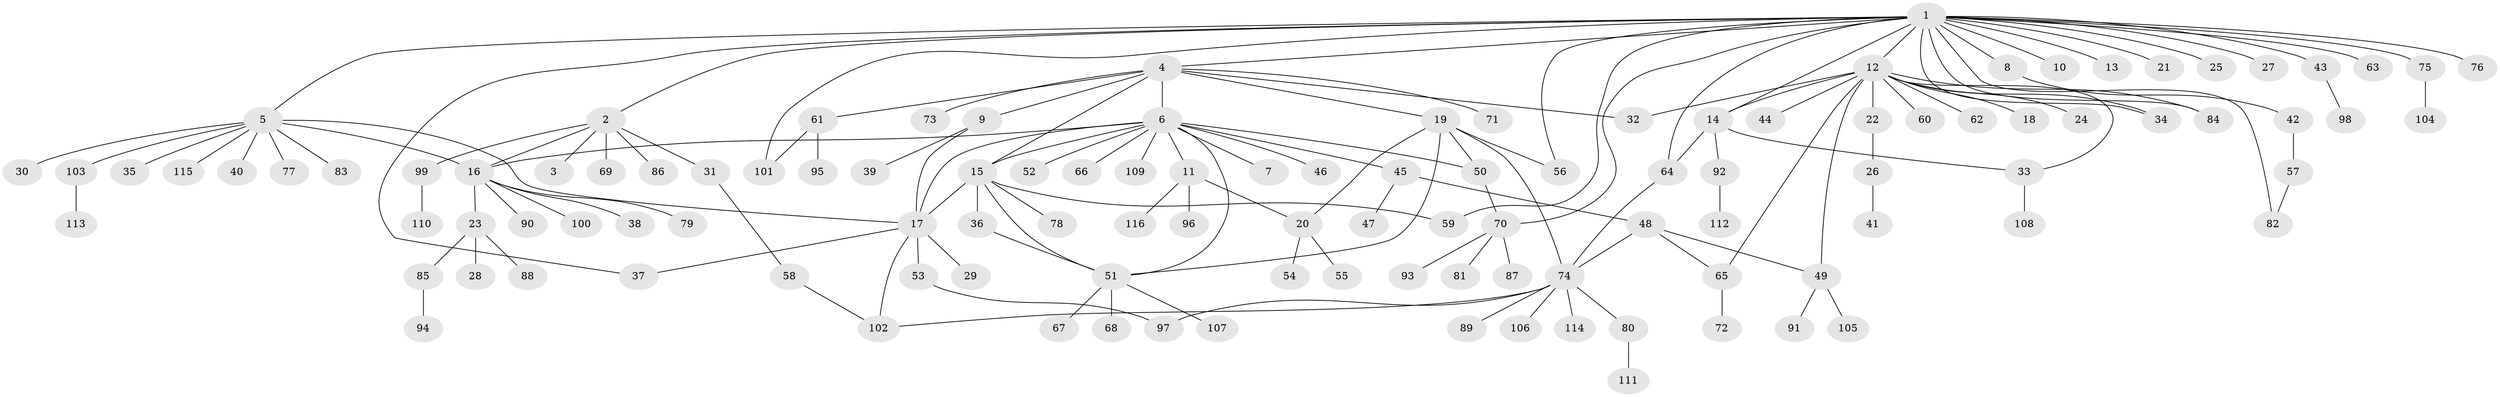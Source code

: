 // Generated by graph-tools (version 1.1) at 2025/11/02/27/25 16:11:11]
// undirected, 116 vertices, 145 edges
graph export_dot {
graph [start="1"]
  node [color=gray90,style=filled];
  1;
  2;
  3;
  4;
  5;
  6;
  7;
  8;
  9;
  10;
  11;
  12;
  13;
  14;
  15;
  16;
  17;
  18;
  19;
  20;
  21;
  22;
  23;
  24;
  25;
  26;
  27;
  28;
  29;
  30;
  31;
  32;
  33;
  34;
  35;
  36;
  37;
  38;
  39;
  40;
  41;
  42;
  43;
  44;
  45;
  46;
  47;
  48;
  49;
  50;
  51;
  52;
  53;
  54;
  55;
  56;
  57;
  58;
  59;
  60;
  61;
  62;
  63;
  64;
  65;
  66;
  67;
  68;
  69;
  70;
  71;
  72;
  73;
  74;
  75;
  76;
  77;
  78;
  79;
  80;
  81;
  82;
  83;
  84;
  85;
  86;
  87;
  88;
  89;
  90;
  91;
  92;
  93;
  94;
  95;
  96;
  97;
  98;
  99;
  100;
  101;
  102;
  103;
  104;
  105;
  106;
  107;
  108;
  109;
  110;
  111;
  112;
  113;
  114;
  115;
  116;
  1 -- 2;
  1 -- 4;
  1 -- 5;
  1 -- 8;
  1 -- 10;
  1 -- 12;
  1 -- 13;
  1 -- 14;
  1 -- 21;
  1 -- 25;
  1 -- 27;
  1 -- 34;
  1 -- 37;
  1 -- 43;
  1 -- 56;
  1 -- 59;
  1 -- 63;
  1 -- 64;
  1 -- 70;
  1 -- 75;
  1 -- 76;
  1 -- 82;
  1 -- 84;
  1 -- 101;
  2 -- 3;
  2 -- 16;
  2 -- 31;
  2 -- 69;
  2 -- 86;
  2 -- 99;
  4 -- 6;
  4 -- 9;
  4 -- 15;
  4 -- 19;
  4 -- 32;
  4 -- 61;
  4 -- 71;
  4 -- 73;
  5 -- 16;
  5 -- 17;
  5 -- 30;
  5 -- 35;
  5 -- 40;
  5 -- 77;
  5 -- 83;
  5 -- 103;
  5 -- 115;
  6 -- 7;
  6 -- 11;
  6 -- 15;
  6 -- 16;
  6 -- 17;
  6 -- 45;
  6 -- 46;
  6 -- 50;
  6 -- 51;
  6 -- 52;
  6 -- 66;
  6 -- 109;
  8 -- 42;
  9 -- 17;
  9 -- 39;
  11 -- 20;
  11 -- 96;
  11 -- 116;
  12 -- 14;
  12 -- 18;
  12 -- 22;
  12 -- 24;
  12 -- 32;
  12 -- 33;
  12 -- 34;
  12 -- 44;
  12 -- 49;
  12 -- 60;
  12 -- 62;
  12 -- 65;
  12 -- 84;
  14 -- 33;
  14 -- 64;
  14 -- 92;
  15 -- 17;
  15 -- 36;
  15 -- 51;
  15 -- 59;
  15 -- 78;
  16 -- 23;
  16 -- 38;
  16 -- 79;
  16 -- 90;
  16 -- 100;
  17 -- 29;
  17 -- 37;
  17 -- 53;
  17 -- 102;
  19 -- 20;
  19 -- 50;
  19 -- 51;
  19 -- 56;
  19 -- 74;
  20 -- 54;
  20 -- 55;
  22 -- 26;
  23 -- 28;
  23 -- 85;
  23 -- 88;
  26 -- 41;
  31 -- 58;
  33 -- 108;
  36 -- 51;
  42 -- 57;
  43 -- 98;
  45 -- 47;
  45 -- 48;
  48 -- 49;
  48 -- 65;
  48 -- 74;
  49 -- 91;
  49 -- 105;
  50 -- 70;
  51 -- 67;
  51 -- 68;
  51 -- 107;
  53 -- 97;
  57 -- 82;
  58 -- 102;
  61 -- 95;
  61 -- 101;
  64 -- 74;
  65 -- 72;
  70 -- 81;
  70 -- 87;
  70 -- 93;
  74 -- 80;
  74 -- 89;
  74 -- 97;
  74 -- 102;
  74 -- 106;
  74 -- 114;
  75 -- 104;
  80 -- 111;
  85 -- 94;
  92 -- 112;
  99 -- 110;
  103 -- 113;
}
